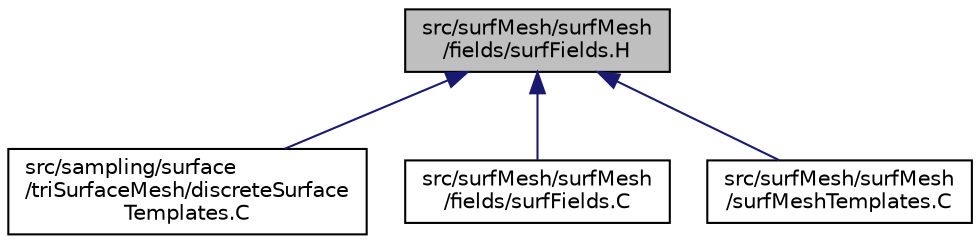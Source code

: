 digraph "src/surfMesh/surfMesh/fields/surfFields.H"
{
  bgcolor="transparent";
  edge [fontname="Helvetica",fontsize="10",labelfontname="Helvetica",labelfontsize="10"];
  node [fontname="Helvetica",fontsize="10",shape=record];
  Node1 [label="src/surfMesh/surfMesh\l/fields/surfFields.H",height=0.2,width=0.4,color="black", fillcolor="grey75", style="filled" fontcolor="black"];
  Node1 -> Node2 [dir="back",color="midnightblue",fontsize="10",style="solid",fontname="Helvetica"];
  Node2 [label="src/sampling/surface\l/triSurfaceMesh/discreteSurface\lTemplates.C",height=0.2,width=0.4,color="black",URL="$discreteSurfaceTemplates_8C.html"];
  Node1 -> Node3 [dir="back",color="midnightblue",fontsize="10",style="solid",fontname="Helvetica"];
  Node3 [label="src/surfMesh/surfMesh\l/fields/surfFields.C",height=0.2,width=0.4,color="black",URL="$surfFields_8C.html"];
  Node1 -> Node4 [dir="back",color="midnightblue",fontsize="10",style="solid",fontname="Helvetica"];
  Node4 [label="src/surfMesh/surfMesh\l/surfMeshTemplates.C",height=0.2,width=0.4,color="black",URL="$surfMeshTemplates_8C.html"];
}
